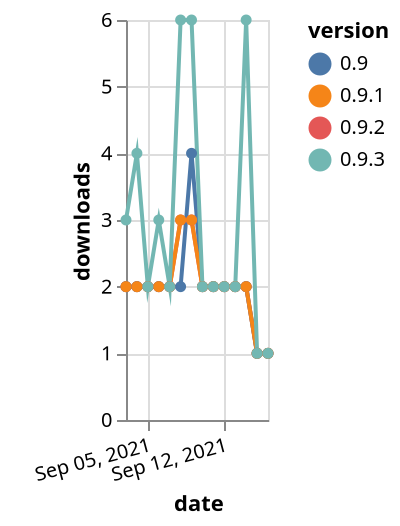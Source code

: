 {"$schema": "https://vega.github.io/schema/vega-lite/v5.json", "description": "A simple bar chart with embedded data.", "data": {"values": [{"date": "2021-09-03", "total": 1629, "delta": 2, "version": "0.9.2"}, {"date": "2021-09-04", "total": 1631, "delta": 2, "version": "0.9.2"}, {"date": "2021-09-05", "total": 1633, "delta": 2, "version": "0.9.2"}, {"date": "2021-09-06", "total": 1635, "delta": 2, "version": "0.9.2"}, {"date": "2021-09-07", "total": 1637, "delta": 2, "version": "0.9.2"}, {"date": "2021-09-08", "total": 1640, "delta": 3, "version": "0.9.2"}, {"date": "2021-09-09", "total": 1643, "delta": 3, "version": "0.9.2"}, {"date": "2021-09-10", "total": 1645, "delta": 2, "version": "0.9.2"}, {"date": "2021-09-11", "total": 1647, "delta": 2, "version": "0.9.2"}, {"date": "2021-09-12", "total": 1649, "delta": 2, "version": "0.9.2"}, {"date": "2021-09-13", "total": 1651, "delta": 2, "version": "0.9.2"}, {"date": "2021-09-14", "total": 1653, "delta": 2, "version": "0.9.2"}, {"date": "2021-09-15", "total": 1654, "delta": 1, "version": "0.9.2"}, {"date": "2021-09-16", "total": 1655, "delta": 1, "version": "0.9.2"}, {"date": "2021-09-03", "total": 1836, "delta": 2, "version": "0.9"}, {"date": "2021-09-04", "total": 1838, "delta": 2, "version": "0.9"}, {"date": "2021-09-05", "total": 1840, "delta": 2, "version": "0.9"}, {"date": "2021-09-06", "total": 1842, "delta": 2, "version": "0.9"}, {"date": "2021-09-07", "total": 1844, "delta": 2, "version": "0.9"}, {"date": "2021-09-08", "total": 1846, "delta": 2, "version": "0.9"}, {"date": "2021-09-09", "total": 1850, "delta": 4, "version": "0.9"}, {"date": "2021-09-10", "total": 1852, "delta": 2, "version": "0.9"}, {"date": "2021-09-11", "total": 1854, "delta": 2, "version": "0.9"}, {"date": "2021-09-12", "total": 1856, "delta": 2, "version": "0.9"}, {"date": "2021-09-13", "total": 1858, "delta": 2, "version": "0.9"}, {"date": "2021-09-14", "total": 1860, "delta": 2, "version": "0.9"}, {"date": "2021-09-15", "total": 1861, "delta": 1, "version": "0.9"}, {"date": "2021-09-16", "total": 1862, "delta": 1, "version": "0.9"}, {"date": "2021-09-03", "total": 1655, "delta": 2, "version": "0.9.1"}, {"date": "2021-09-04", "total": 1657, "delta": 2, "version": "0.9.1"}, {"date": "2021-09-05", "total": 1659, "delta": 2, "version": "0.9.1"}, {"date": "2021-09-06", "total": 1661, "delta": 2, "version": "0.9.1"}, {"date": "2021-09-07", "total": 1663, "delta": 2, "version": "0.9.1"}, {"date": "2021-09-08", "total": 1666, "delta": 3, "version": "0.9.1"}, {"date": "2021-09-09", "total": 1669, "delta": 3, "version": "0.9.1"}, {"date": "2021-09-10", "total": 1671, "delta": 2, "version": "0.9.1"}, {"date": "2021-09-11", "total": 1673, "delta": 2, "version": "0.9.1"}, {"date": "2021-09-12", "total": 1675, "delta": 2, "version": "0.9.1"}, {"date": "2021-09-13", "total": 1677, "delta": 2, "version": "0.9.1"}, {"date": "2021-09-14", "total": 1679, "delta": 2, "version": "0.9.1"}, {"date": "2021-09-15", "total": 1680, "delta": 1, "version": "0.9.1"}, {"date": "2021-09-16", "total": 1681, "delta": 1, "version": "0.9.1"}, {"date": "2021-09-03", "total": 1783, "delta": 3, "version": "0.9.3"}, {"date": "2021-09-04", "total": 1787, "delta": 4, "version": "0.9.3"}, {"date": "2021-09-05", "total": 1789, "delta": 2, "version": "0.9.3"}, {"date": "2021-09-06", "total": 1792, "delta": 3, "version": "0.9.3"}, {"date": "2021-09-07", "total": 1794, "delta": 2, "version": "0.9.3"}, {"date": "2021-09-08", "total": 1800, "delta": 6, "version": "0.9.3"}, {"date": "2021-09-09", "total": 1806, "delta": 6, "version": "0.9.3"}, {"date": "2021-09-10", "total": 1808, "delta": 2, "version": "0.9.3"}, {"date": "2021-09-11", "total": 1810, "delta": 2, "version": "0.9.3"}, {"date": "2021-09-12", "total": 1812, "delta": 2, "version": "0.9.3"}, {"date": "2021-09-13", "total": 1814, "delta": 2, "version": "0.9.3"}, {"date": "2021-09-14", "total": 1820, "delta": 6, "version": "0.9.3"}, {"date": "2021-09-15", "total": 1821, "delta": 1, "version": "0.9.3"}, {"date": "2021-09-16", "total": 1822, "delta": 1, "version": "0.9.3"}]}, "width": "container", "mark": {"type": "line", "point": {"filled": true}}, "encoding": {"x": {"field": "date", "type": "temporal", "timeUnit": "yearmonthdate", "title": "date", "axis": {"labelAngle": -15}}, "y": {"field": "delta", "type": "quantitative", "title": "downloads"}, "color": {"field": "version", "type": "nominal"}, "tooltip": {"field": "delta"}}}